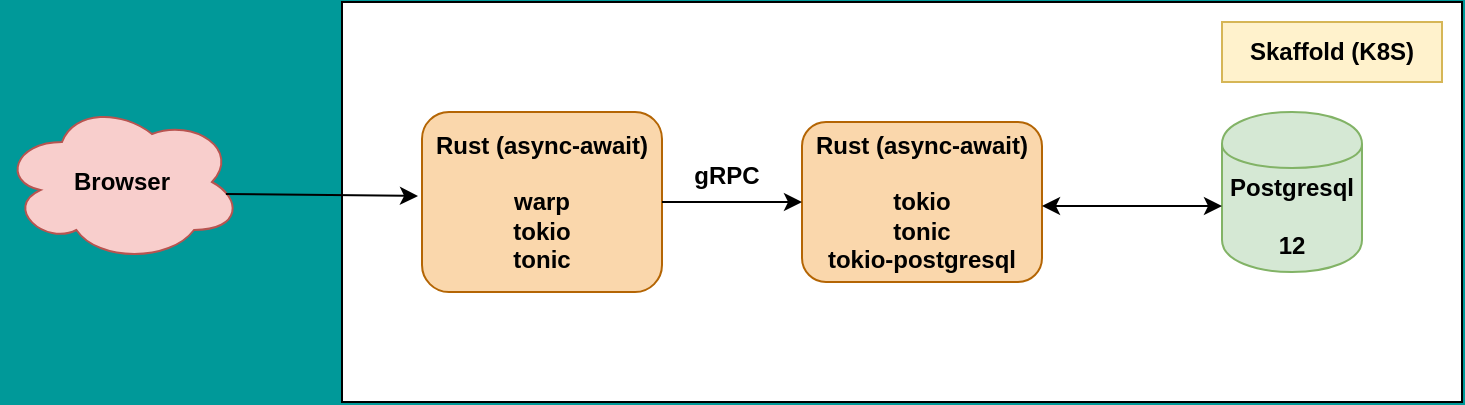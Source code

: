 <mxfile version="12.4.9" type="device"><diagram id="bo0qjvN-Ni7KHcukleih" name="Page-1"><mxGraphModel dx="946" dy="651" grid="1" gridSize="10" guides="1" tooltips="1" connect="1" arrows="1" fold="1" page="1" pageScale="1" pageWidth="500" pageHeight="200" background="#009999" math="0" shadow="0"><root><mxCell id="0"/><mxCell id="1" parent="0"/><mxCell id="tnMd9FVlE-f8aDXIc2TI-6" value="" style="rounded=0;whiteSpace=wrap;html=1;" vertex="1" parent="1"><mxGeometry x="310" y="90" width="560" height="200" as="geometry"/></mxCell><mxCell id="tnMd9FVlE-f8aDXIc2TI-1" value="&lt;b&gt;Browser&lt;/b&gt;" style="ellipse;shape=cloud;whiteSpace=wrap;html=1;fillColor=#f8cecc;strokeColor=#b85450;" vertex="1" parent="1"><mxGeometry x="140" y="140" width="120" height="80" as="geometry"/></mxCell><mxCell id="tnMd9FVlE-f8aDXIc2TI-2" value="&lt;div&gt;&lt;b&gt;Rust (async-await)&lt;br&gt;&lt;/b&gt;&lt;/div&gt;&lt;div&gt;&lt;b&gt;&lt;br&gt;&lt;/b&gt;&lt;/div&gt;&lt;div&gt;&lt;b&gt;warp&lt;/b&gt;&lt;/div&gt;&lt;div&gt;&lt;b&gt;tokio&lt;/b&gt;&lt;/div&gt;&lt;div&gt;&lt;b&gt;tonic&lt;br&gt;&lt;/b&gt;&lt;/div&gt;" style="rounded=1;whiteSpace=wrap;html=1;fillColor=#fad7ac;strokeColor=#b46504;" vertex="1" parent="1"><mxGeometry x="350" y="145" width="120" height="90" as="geometry"/></mxCell><mxCell id="tnMd9FVlE-f8aDXIc2TI-3" value="&lt;div&gt;&lt;b&gt;Rust (async-await)&lt;/b&gt;&lt;/div&gt;&lt;div&gt;&lt;b&gt;&lt;br&gt;&lt;/b&gt;&lt;/div&gt;&lt;div&gt;&lt;b&gt;tokio&lt;/b&gt;&lt;/div&gt;&lt;div&gt;&lt;b&gt;tonic&lt;/b&gt;&lt;/div&gt;&lt;div&gt;&lt;b&gt;tokio-postgresql&lt;br&gt;&lt;/b&gt;&lt;/div&gt;" style="rounded=1;whiteSpace=wrap;html=1;fillColor=#fad7ac;strokeColor=#b46504;" vertex="1" parent="1"><mxGeometry x="540" y="150" width="120" height="80" as="geometry"/></mxCell><mxCell id="tnMd9FVlE-f8aDXIc2TI-4" value="&lt;div&gt;&lt;b&gt;Postgresql&lt;/b&gt;&lt;/div&gt;&lt;div&gt;&lt;b&gt;&lt;br&gt;&lt;/b&gt;&lt;/div&gt;&lt;div&gt;&lt;b&gt;12&lt;br&gt;&lt;/b&gt;&lt;/div&gt;" style="shape=cylinder;whiteSpace=wrap;html=1;boundedLbl=1;backgroundOutline=1;fillColor=#d5e8d4;strokeColor=#82b366;" vertex="1" parent="1"><mxGeometry x="750" y="145" width="70" height="80" as="geometry"/></mxCell><mxCell id="tnMd9FVlE-f8aDXIc2TI-7" value="" style="endArrow=classic;html=1;exitX=0.933;exitY=0.575;exitDx=0;exitDy=0;exitPerimeter=0;" edge="1" parent="1" source="tnMd9FVlE-f8aDXIc2TI-1"><mxGeometry width="50" height="50" relative="1" as="geometry"><mxPoint x="140" y="360" as="sourcePoint"/><mxPoint x="348" y="187" as="targetPoint"/></mxGeometry></mxCell><mxCell id="tnMd9FVlE-f8aDXIc2TI-8" value="" style="endArrow=classic;html=1;exitX=1;exitY=0.5;exitDx=0;exitDy=0;entryX=0;entryY=0.5;entryDx=0;entryDy=0;" edge="1" parent="1" source="tnMd9FVlE-f8aDXIc2TI-2" target="tnMd9FVlE-f8aDXIc2TI-3"><mxGeometry width="50" height="50" relative="1" as="geometry"><mxPoint x="370" y="400" as="sourcePoint"/><mxPoint x="420" y="350" as="targetPoint"/></mxGeometry></mxCell><mxCell id="tnMd9FVlE-f8aDXIc2TI-9" value="&lt;b&gt;gRPC&lt;/b&gt;" style="text;html=1;align=center;verticalAlign=middle;resizable=0;points=[];labelBackgroundColor=#ffffff;" vertex="1" connectable="0" parent="tnMd9FVlE-f8aDXIc2TI-8"><mxGeometry x="-0.086" y="3" relative="1" as="geometry"><mxPoint y="-10" as="offset"/></mxGeometry></mxCell><mxCell id="tnMd9FVlE-f8aDXIc2TI-10" value="" style="endArrow=classic;startArrow=classic;html=1;" edge="1" parent="1"><mxGeometry width="50" height="50" relative="1" as="geometry"><mxPoint x="660" y="192" as="sourcePoint"/><mxPoint x="750" y="192" as="targetPoint"/></mxGeometry></mxCell><mxCell id="tnMd9FVlE-f8aDXIc2TI-11" value="&lt;b&gt;Skaffold (K8S)&lt;/b&gt;" style="text;html=1;strokeColor=#d6b656;fillColor=#fff2cc;align=center;verticalAlign=middle;whiteSpace=wrap;rounded=0;" vertex="1" parent="1"><mxGeometry x="750" y="100" width="110" height="30" as="geometry"/></mxCell></root></mxGraphModel></diagram></mxfile>